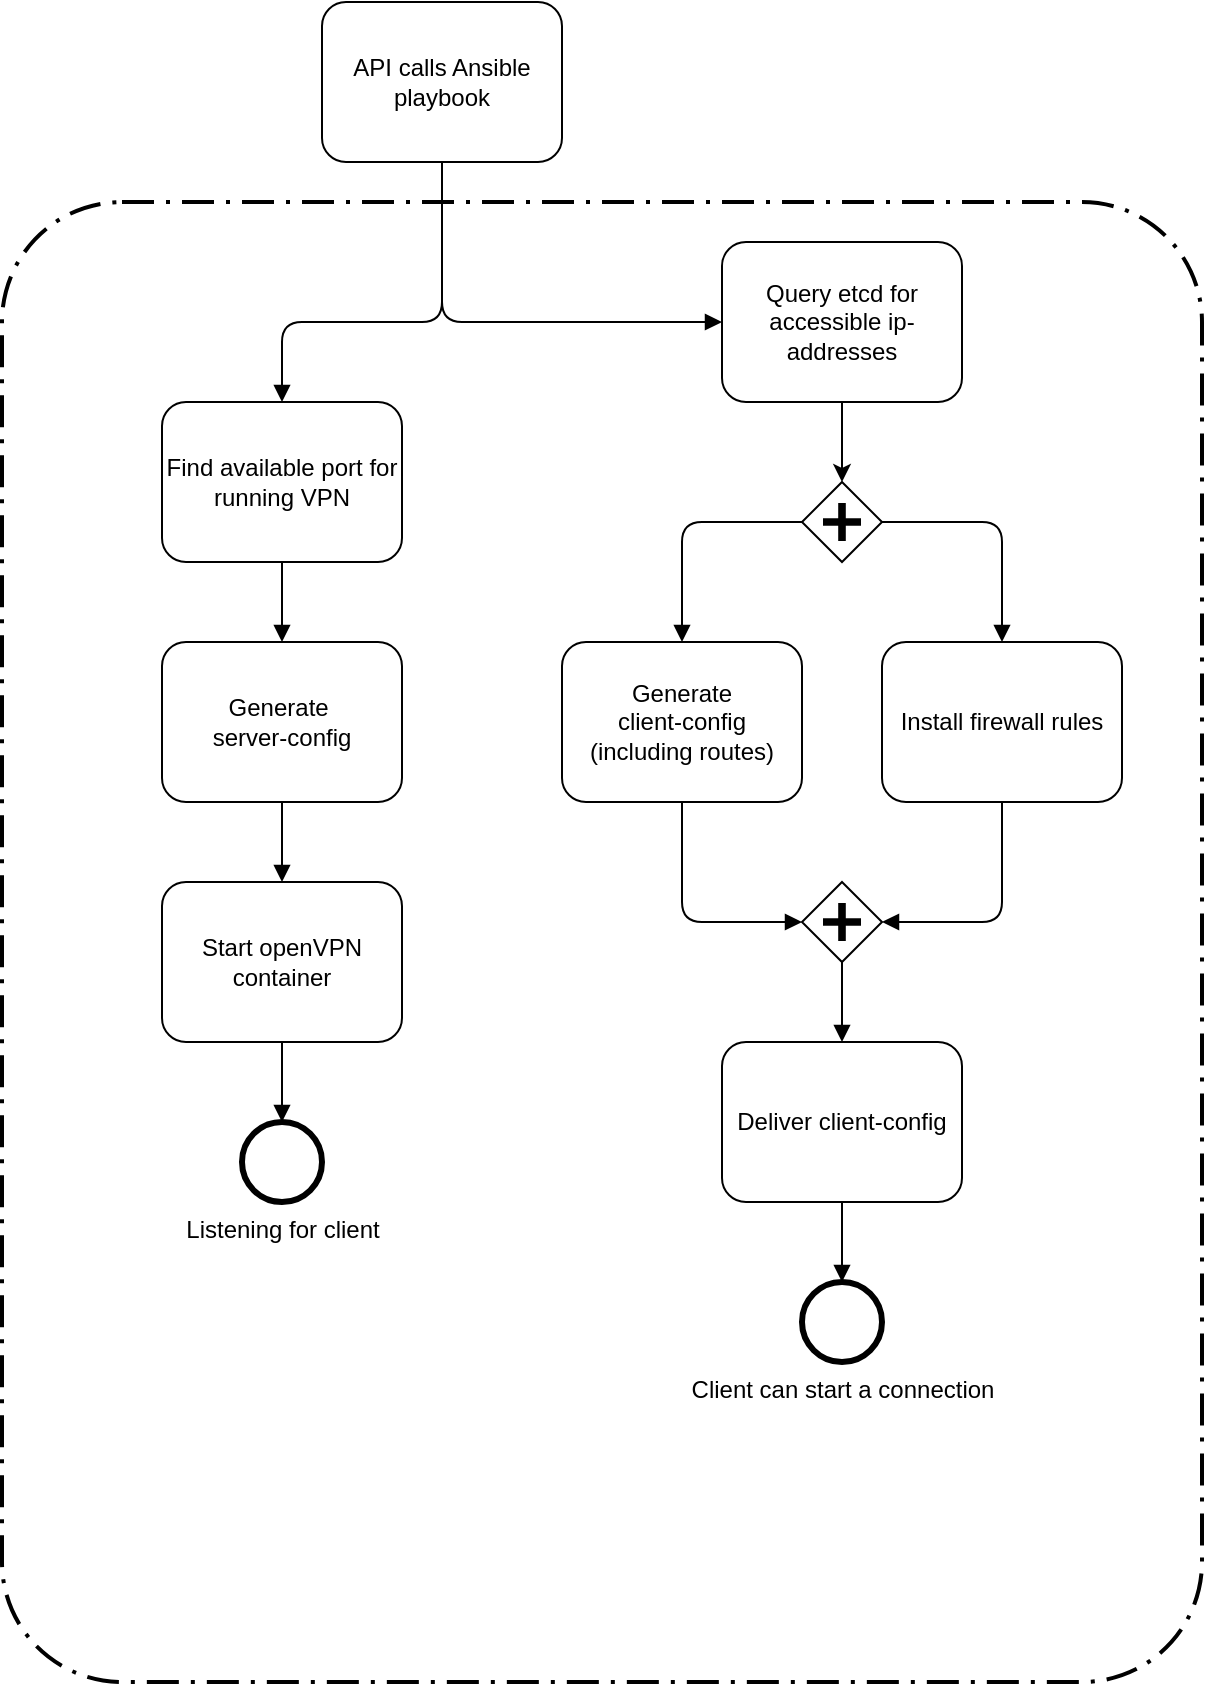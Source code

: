 <mxfile version="10.8.1" type="github"><diagram id="Bmmihsit1Kg5u3SD-ef-" name="Page-1"><mxGraphModel dx="961" dy="550" grid="1" gridSize="10" guides="1" tooltips="1" connect="1" arrows="1" fold="1" page="1" pageScale="1" pageWidth="827" pageHeight="1169" math="0" shadow="0"><root><mxCell id="0"/><mxCell id="1" parent="0"/><mxCell id="Vf43G-mDWWeFg7jNt-HO-26" value="" style="rounded=1;arcSize=10;dashed=1;strokeColor=#000000;fillColor=none;gradientColor=none;dashPattern=8 3 1 3;strokeWidth=2;" parent="1" vertex="1"><mxGeometry x="80" y="140" width="600" height="740" as="geometry"/></mxCell><mxCell id="Vf43G-mDWWeFg7jNt-HO-12" value="Generate&amp;nbsp;&lt;br&gt;server-config" style="shape=ext;rounded=1;html=1;whiteSpace=wrap;" parent="1" vertex="1"><mxGeometry x="160" y="360" width="120" height="80" as="geometry"/></mxCell><mxCell id="Vf43G-mDWWeFg7jNt-HO-13" value="Generate&lt;br&gt;client-config&lt;br&gt;(including routes)&lt;br&gt;" style="shape=ext;rounded=1;html=1;whiteSpace=wrap;" parent="1" vertex="1"><mxGeometry x="360" y="360" width="120" height="80" as="geometry"/></mxCell><mxCell id="bhtg4mqBSoCn3zDA2Mhc-13" value="" style="edgeStyle=orthogonalEdgeStyle;rounded=0;orthogonalLoop=1;jettySize=auto;html=1;" edge="1" parent="1" source="Vf43G-mDWWeFg7jNt-HO-14" target="bhtg4mqBSoCn3zDA2Mhc-5"><mxGeometry relative="1" as="geometry"/></mxCell><mxCell id="Vf43G-mDWWeFg7jNt-HO-14" value="Query etcd for accessible ip-addresses" style="shape=ext;rounded=1;html=1;whiteSpace=wrap;" parent="1" vertex="1"><mxGeometry x="440" y="160" width="120" height="80" as="geometry"/></mxCell><mxCell id="Vf43G-mDWWeFg7jNt-HO-15" value="Start openVPN container" style="shape=ext;rounded=1;html=1;whiteSpace=wrap;" parent="1" vertex="1"><mxGeometry x="160" y="480" width="120" height="80" as="geometry"/></mxCell><mxCell id="Vf43G-mDWWeFg7jNt-HO-16" value="" style="endArrow=block;endFill=1;endSize=6;html=1;exitX=0.5;exitY=1;exitDx=0;exitDy=0;" parent="1" source="Vf43G-mDWWeFg7jNt-HO-12" target="Vf43G-mDWWeFg7jNt-HO-15" edge="1"><mxGeometry width="100" relative="1" as="geometry"><mxPoint x="80" y="480" as="sourcePoint"/><mxPoint x="180" y="480" as="targetPoint"/></mxGeometry></mxCell><mxCell id="Vf43G-mDWWeFg7jNt-HO-18" value="" style="endArrow=block;endFill=1;endSize=6;html=1;exitX=0.5;exitY=1;exitDx=0;exitDy=0;entryX=0.5;entryY=0;entryDx=0;entryDy=0;" parent="1" source="bhtg4mqBSoCn3zDA2Mhc-16" target="bhtg4mqBSoCn3zDA2Mhc-1" edge="1"><mxGeometry width="100" relative="1" as="geometry"><mxPoint x="299.69" y="99.655" as="sourcePoint"/><mxPoint x="160" y="540" as="targetPoint"/><Array as="points"><mxPoint x="300" y="200"/><mxPoint x="220" y="200"/></Array></mxGeometry></mxCell><mxCell id="Vf43G-mDWWeFg7jNt-HO-19" value="" style="endArrow=block;endFill=1;endSize=6;html=1;exitX=0.5;exitY=1;exitDx=0;exitDy=0;entryX=0;entryY=0.5;entryDx=0;entryDy=0;" parent="1" source="bhtg4mqBSoCn3zDA2Mhc-16" target="Vf43G-mDWWeFg7jNt-HO-14" edge="1"><mxGeometry width="100" relative="1" as="geometry"><mxPoint x="299.69" y="99.655" as="sourcePoint"/><mxPoint x="150" y="570" as="targetPoint"/><Array as="points"><mxPoint x="300" y="200"/><mxPoint x="380" y="200"/></Array></mxGeometry></mxCell><mxCell id="Vf43G-mDWWeFg7jNt-HO-20" value="" style="endArrow=block;endFill=1;endSize=6;html=1;exitX=0.5;exitY=1;exitDx=0;exitDy=0;entryX=0;entryY=0.5;entryDx=0;entryDy=0;" parent="1" source="Vf43G-mDWWeFg7jNt-HO-13" target="bhtg4mqBSoCn3zDA2Mhc-6" edge="1"><mxGeometry width="100" relative="1" as="geometry"><mxPoint x="40" y="600" as="sourcePoint"/><mxPoint x="300" y="600" as="targetPoint"/><Array as="points"><mxPoint x="420" y="500"/></Array></mxGeometry></mxCell><mxCell id="Vf43G-mDWWeFg7jNt-HO-21" value="" style="endArrow=block;endFill=1;endSize=6;html=1;exitX=0.5;exitY=1;exitDx=0;exitDy=0;" parent="1" source="Vf43G-mDWWeFg7jNt-HO-15" target="Vf43G-mDWWeFg7jNt-HO-24" edge="1"><mxGeometry width="100" relative="1" as="geometry"><mxPoint x="30" y="630" as="sourcePoint"/><mxPoint x="130" y="630" as="targetPoint"/></mxGeometry></mxCell><mxCell id="Vf43G-mDWWeFg7jNt-HO-22" value="Deliver client-config" style="shape=ext;rounded=1;html=1;whiteSpace=wrap;" parent="1" vertex="1"><mxGeometry x="440" y="560" width="120" height="80" as="geometry"/></mxCell><mxCell id="Vf43G-mDWWeFg7jNt-HO-24" value="Listening for client" style="shape=mxgraph.bpmn.shape;html=1;verticalLabelPosition=bottom;labelBackgroundColor=#ffffff;verticalAlign=top;align=center;perimeter=ellipsePerimeter;outlineConnect=0;outline=end;symbol=general;" parent="1" vertex="1"><mxGeometry x="200" y="600" width="40" height="40" as="geometry"/></mxCell><mxCell id="bhtg4mqBSoCn3zDA2Mhc-1" value="Find available port for running VPN" style="shape=ext;rounded=1;html=1;whiteSpace=wrap;" vertex="1" parent="1"><mxGeometry x="160" y="240" width="120" height="80" as="geometry"/></mxCell><mxCell id="bhtg4mqBSoCn3zDA2Mhc-2" value="" style="endArrow=block;endFill=1;endSize=6;html=1;exitX=0.5;exitY=1;exitDx=0;exitDy=0;entryX=0.5;entryY=0;entryDx=0;entryDy=0;" edge="1" parent="1" source="bhtg4mqBSoCn3zDA2Mhc-1" target="Vf43G-mDWWeFg7jNt-HO-12"><mxGeometry width="100" relative="1" as="geometry"><mxPoint x="140.19" y="319.845" as="sourcePoint"/><mxPoint x="140" y="359" as="targetPoint"/></mxGeometry></mxCell><mxCell id="bhtg4mqBSoCn3zDA2Mhc-3" value="Client can start a connection" style="shape=mxgraph.bpmn.shape;html=1;verticalLabelPosition=bottom;labelBackgroundColor=#ffffff;verticalAlign=top;align=center;perimeter=ellipsePerimeter;outlineConnect=0;outline=end;symbol=general;" vertex="1" parent="1"><mxGeometry x="480" y="680" width="40" height="40" as="geometry"/></mxCell><mxCell id="bhtg4mqBSoCn3zDA2Mhc-4" value="" style="endArrow=block;endFill=1;endSize=6;html=1;exitX=0.5;exitY=1;exitDx=0;exitDy=0;entryX=0.5;entryY=0;entryDx=0;entryDy=0;" edge="1" parent="1" source="Vf43G-mDWWeFg7jNt-HO-22" target="bhtg4mqBSoCn3zDA2Mhc-3"><mxGeometry width="100" relative="1" as="geometry"><mxPoint x="229.69" y="570.345" as="sourcePoint"/><mxPoint x="230" y="600" as="targetPoint"/></mxGeometry></mxCell><mxCell id="bhtg4mqBSoCn3zDA2Mhc-6" value="" style="shape=mxgraph.bpmn.shape;html=1;verticalLabelPosition=bottom;labelBackgroundColor=#ffffff;verticalAlign=top;align=center;perimeter=rhombusPerimeter;background=gateway;outlineConnect=0;outline=none;symbol=parallelGw;" vertex="1" parent="1"><mxGeometry x="480" y="480" width="40" height="40" as="geometry"/></mxCell><mxCell id="bhtg4mqBSoCn3zDA2Mhc-7" value="" style="endArrow=block;endFill=1;endSize=6;html=1;exitX=0;exitY=0.5;exitDx=0;exitDy=0;entryX=0.5;entryY=0;entryDx=0;entryDy=0;" edge="1" parent="1" source="bhtg4mqBSoCn3zDA2Mhc-5" target="Vf43G-mDWWeFg7jNt-HO-13"><mxGeometry width="100" relative="1" as="geometry"><mxPoint x="464.862" y="370.345" as="sourcePoint"/><mxPoint x="455" y="280" as="targetPoint"/><Array as="points"><mxPoint x="420" y="300"/></Array></mxGeometry></mxCell><mxCell id="bhtg4mqBSoCn3zDA2Mhc-9" value="Install firewall rules" style="shape=ext;rounded=1;html=1;whiteSpace=wrap;" vertex="1" parent="1"><mxGeometry x="520" y="360" width="120" height="80" as="geometry"/></mxCell><mxCell id="bhtg4mqBSoCn3zDA2Mhc-5" value="" style="shape=mxgraph.bpmn.shape;html=1;verticalLabelPosition=bottom;labelBackgroundColor=#ffffff;verticalAlign=top;align=center;perimeter=rhombusPerimeter;background=gateway;outlineConnect=0;outline=none;symbol=parallelGw;" vertex="1" parent="1"><mxGeometry x="480" y="280" width="40" height="40" as="geometry"/></mxCell><mxCell id="bhtg4mqBSoCn3zDA2Mhc-12" value="" style="endArrow=block;endFill=1;endSize=6;html=1;exitX=1;exitY=0.5;exitDx=0;exitDy=0;entryX=0.5;entryY=0;entryDx=0;entryDy=0;" edge="1" parent="1" source="bhtg4mqBSoCn3zDA2Mhc-5" target="bhtg4mqBSoCn3zDA2Mhc-9"><mxGeometry width="100" relative="1" as="geometry"><mxPoint x="429.69" y="490.345" as="sourcePoint"/><mxPoint x="429.844" y="530" as="targetPoint"/><Array as="points"><mxPoint x="580" y="300"/></Array></mxGeometry></mxCell><mxCell id="bhtg4mqBSoCn3zDA2Mhc-14" value="" style="endArrow=block;endFill=1;endSize=6;html=1;exitX=0.5;exitY=1;exitDx=0;exitDy=0;entryX=1;entryY=0.5;entryDx=0;entryDy=0;" edge="1" parent="1" source="bhtg4mqBSoCn3zDA2Mhc-9" target="bhtg4mqBSoCn3zDA2Mhc-6"><mxGeometry width="100" relative="1" as="geometry"><mxPoint x="429.69" y="490.345" as="sourcePoint"/><mxPoint x="489.69" y="550.345" as="targetPoint"/><Array as="points"><mxPoint x="580" y="500"/></Array></mxGeometry></mxCell><mxCell id="bhtg4mqBSoCn3zDA2Mhc-15" value="" style="endArrow=block;endFill=1;endSize=6;html=1;exitX=0.5;exitY=1;exitDx=0;exitDy=0;entryX=0.5;entryY=0;entryDx=0;entryDy=0;" edge="1" parent="1" source="bhtg4mqBSoCn3zDA2Mhc-6" target="Vf43G-mDWWeFg7jNt-HO-22"><mxGeometry width="100" relative="1" as="geometry"><mxPoint x="509.69" y="690.345" as="sourcePoint"/><mxPoint x="429.69" y="650.345" as="targetPoint"/></mxGeometry></mxCell><mxCell id="bhtg4mqBSoCn3zDA2Mhc-16" value="API calls Ansible playbook" style="shape=ext;rounded=1;html=1;whiteSpace=wrap;" vertex="1" parent="1"><mxGeometry x="240" y="40" width="120" height="80" as="geometry"/></mxCell></root></mxGraphModel></diagram></mxfile>